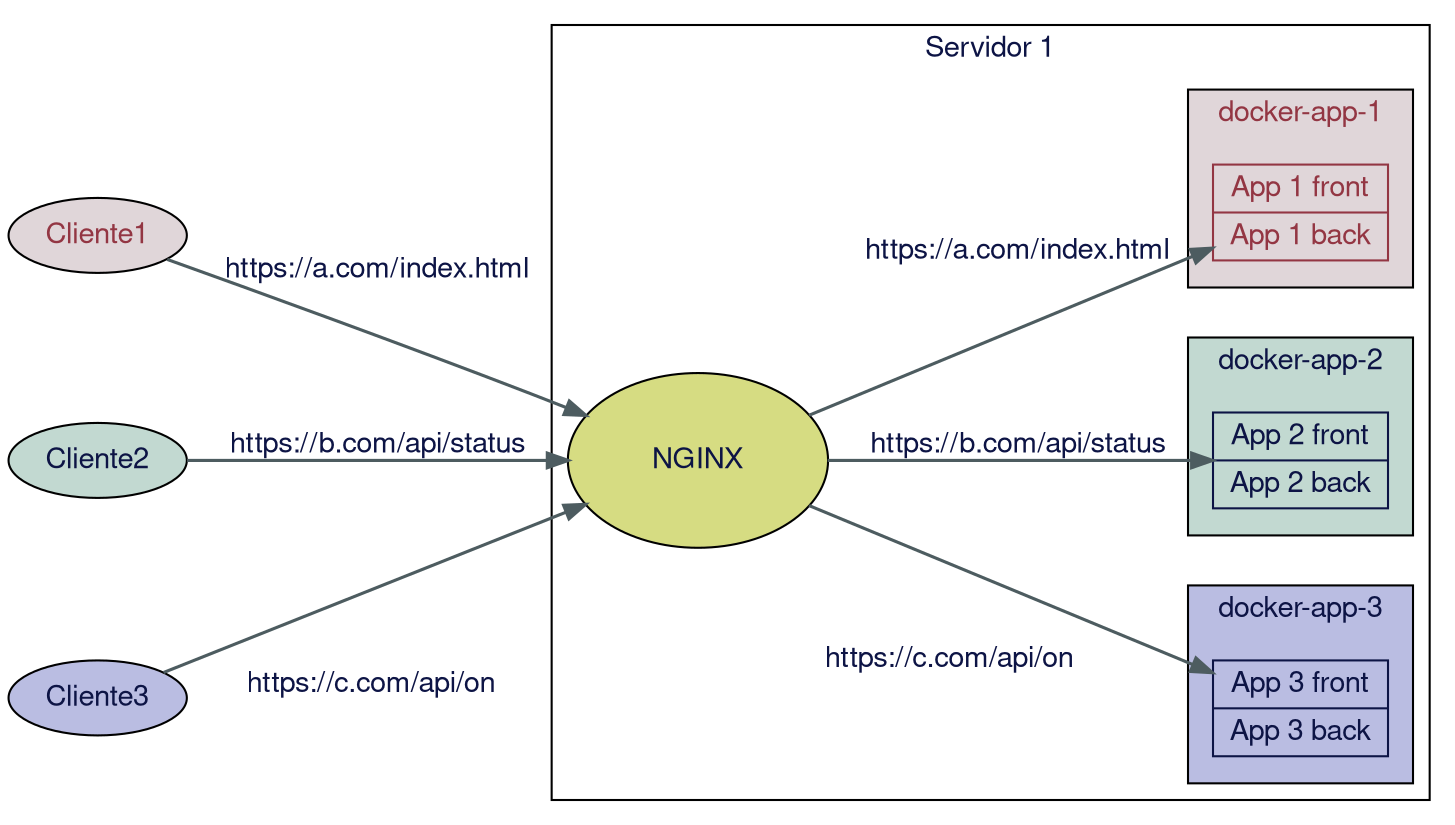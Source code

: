 digraph G {
  # dot -Tsvg file.gv -o file.sgv | kitty icat file.svg
  fontname="Helvetica,Arial,sans-serif"
  node [fontname="Helvetica,Arial,sans-serif"]
  edge [fontname="Helvetica,Arial,sans-serif"]
  concentrate=True;
  rankdir=LR;
  #ranksep=1.2
  nodesep=1
  #node [shape=record];
  edge [color="#4d5c60", fontname="Helvetica,Arial,sans-serif"];
  
  
  
  subgraph clusterS1 {
    label="Servidor 1"
    style = filled;
    bgcolor ="white";
    fontcolor="#0d1445"
    
    nginx[
      label="NGINX" 
      margin=0.3 
      style=filled
      fillcolor="#d6dc82"
      fontcolor="#0d1445" 
    ]
    
    subgraph clusterD3 {
        label="docker-app-3"
        margin="12"
        bgcolor="#babde2"
        fontcolor="#0d1445"
        app3 [label="App 3 front | App 3 back" shape=record fontcolor="#0d1445" color="#0d1445"]
    }
    
    subgraph clusterD2 {
        label="docker-app-2"
        margin="12"
        bgcolor="#c2d9d1"
        fontcolor="#0d1445"
        app2 [label="App 2 front | App 2 back" shape=record fontcolor="#0d1445" color="#0d1445"]
    }
    
    subgraph clusterD1 {
        label="docker-app-1"
        margin="12"
        style = filled;
        bgcolor="#e0d6d9"
        fontcolor="#933643"
        app1 [label="App 1 front | App 1 back" shape=record fontcolor="#933643" color="#933643"]
    }

  }

  Cliente1 [style=filled fillcolor="#e0d6d9", fontcolor="#933643"]  
  Cliente2 [style=filled fillcolor="#c2d9d1", fontcolor="#0d1445"]
  Cliente3 [style=filled fillcolor="#babde2", fontcolor="#0d1445"]
 
  Cliente1 -> nginx [label="https://a.com/index.html" fontcolor="#0d1445"penwidth=1.5] 
  Cliente2 -> nginx [label="https://b.com/api/status" fontcolor="#0d1445"penwidth=1.5] 
  Cliente3 -> nginx [taillabel="https://c.com/api/on" labeldistance=10 fontcolor="#0d1445"penwidth=1.5]  
  
  nginx -> app1 [label="https://a.com/index.html" fontcolor="#0d1445"penwidth=1.5];
  nginx -> app2 [label="https://b.com/api/status" fontcolor="#0d1445"penwidth=1.5];
  nginx -> app3 [taillabel="https://c.com/api/on" labeldistance=10 fontcolor="#0d1445"penwidth=1.5];

}

